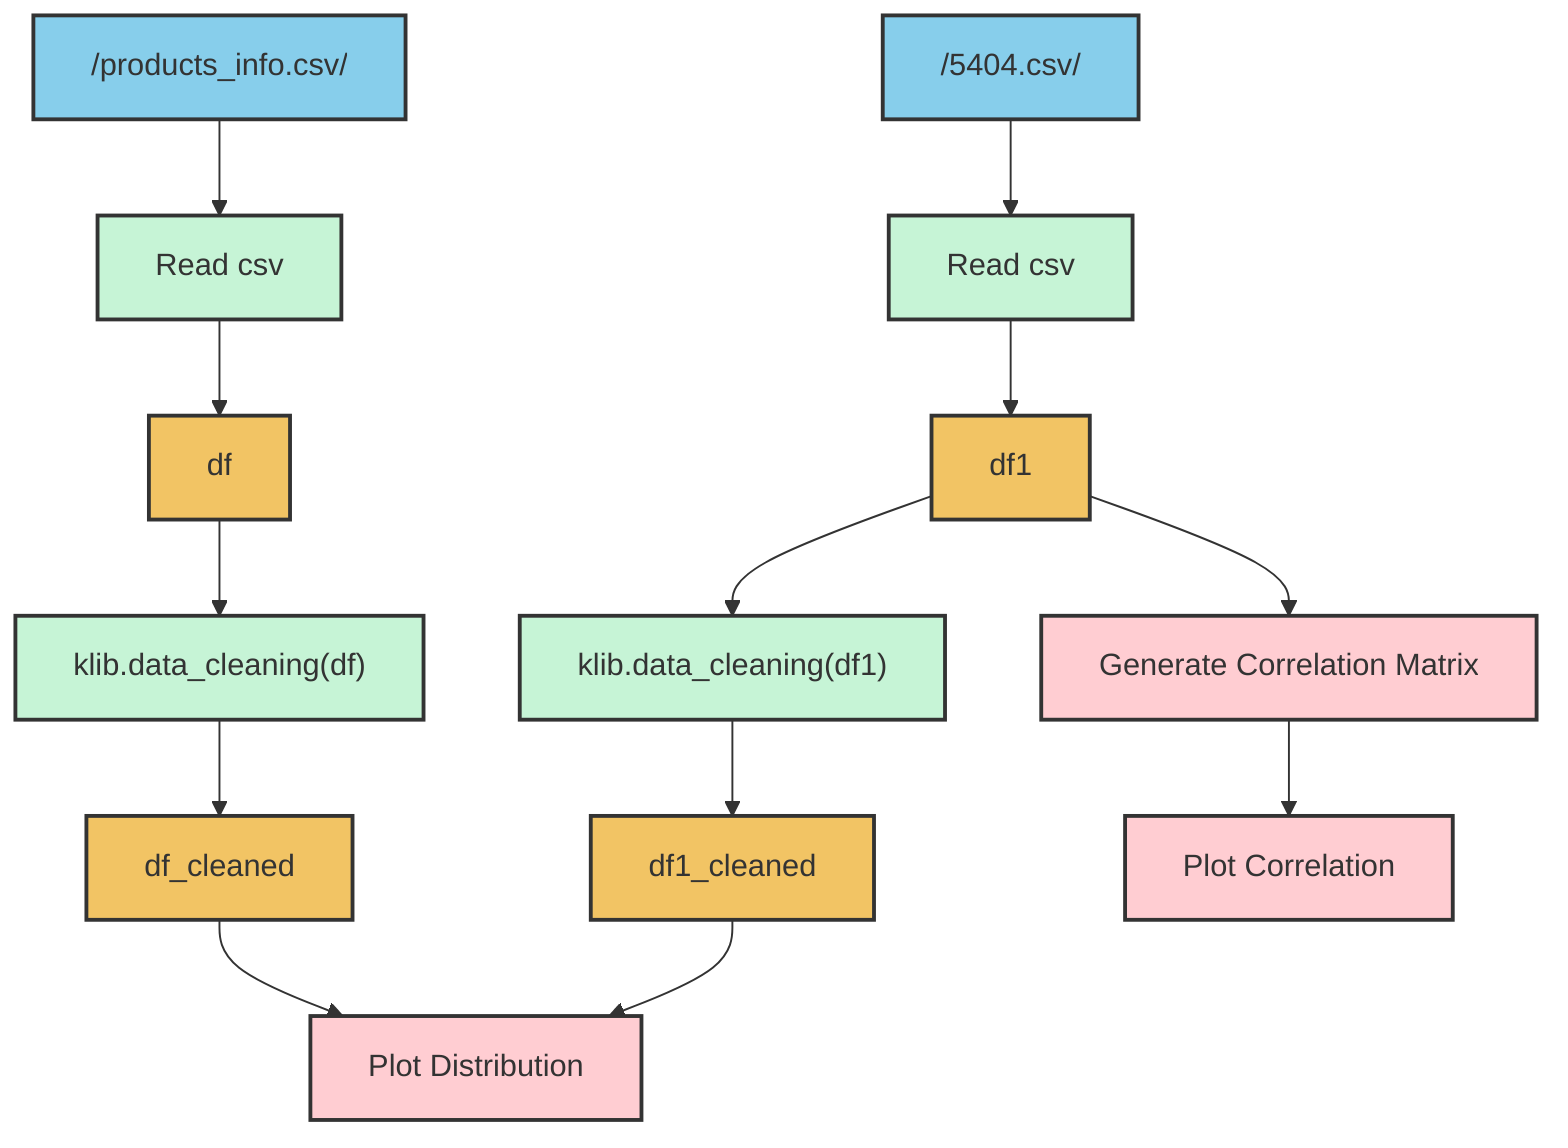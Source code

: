 flowchart TD
    %% Data Sources
    A1["/products_info.csv/"]:::dataSource --> B1["Read csv"]:::process
    A2["/5404.csv/"]:::dataSource --> C1["Read csv"]:::process

    %% DataFrames
    B1 --> D1["df"]:::dataFrame
    C1 --> E1["df1"]:::dataFrame

    %% Data Cleaning
    D1 --> F1["klib.data_cleaning(df)"]:::process
    E1 --> F2["klib.data_cleaning(df1)"]:::process

    %% Cleaned DataFrames
    F1 --> G1["df_cleaned"]:::dataFrame
    F2 --> H1["df1_cleaned"]:::dataFrame

    %% DataFlow - Plotting
    G1 --> J1["Plot Distribution"]
    H1 --> J1

    E1 --> I1["Generate Correlation Matrix"]
    I1 --> J2["Plot Correlation"]

    %% Style Definitions
    classDef dataSource fill:#87CEEB,stroke:#333,stroke-width:2px;
    classDef process fill:#C6F4D6,stroke:#333,stroke-width:2px;
    classDef dataFrame fill:#F2C464,stroke:#333,stroke-width:2px;

    %% Comments
    classDef default fill:#FFCDD2,stroke:#333,stroke-width:2px;